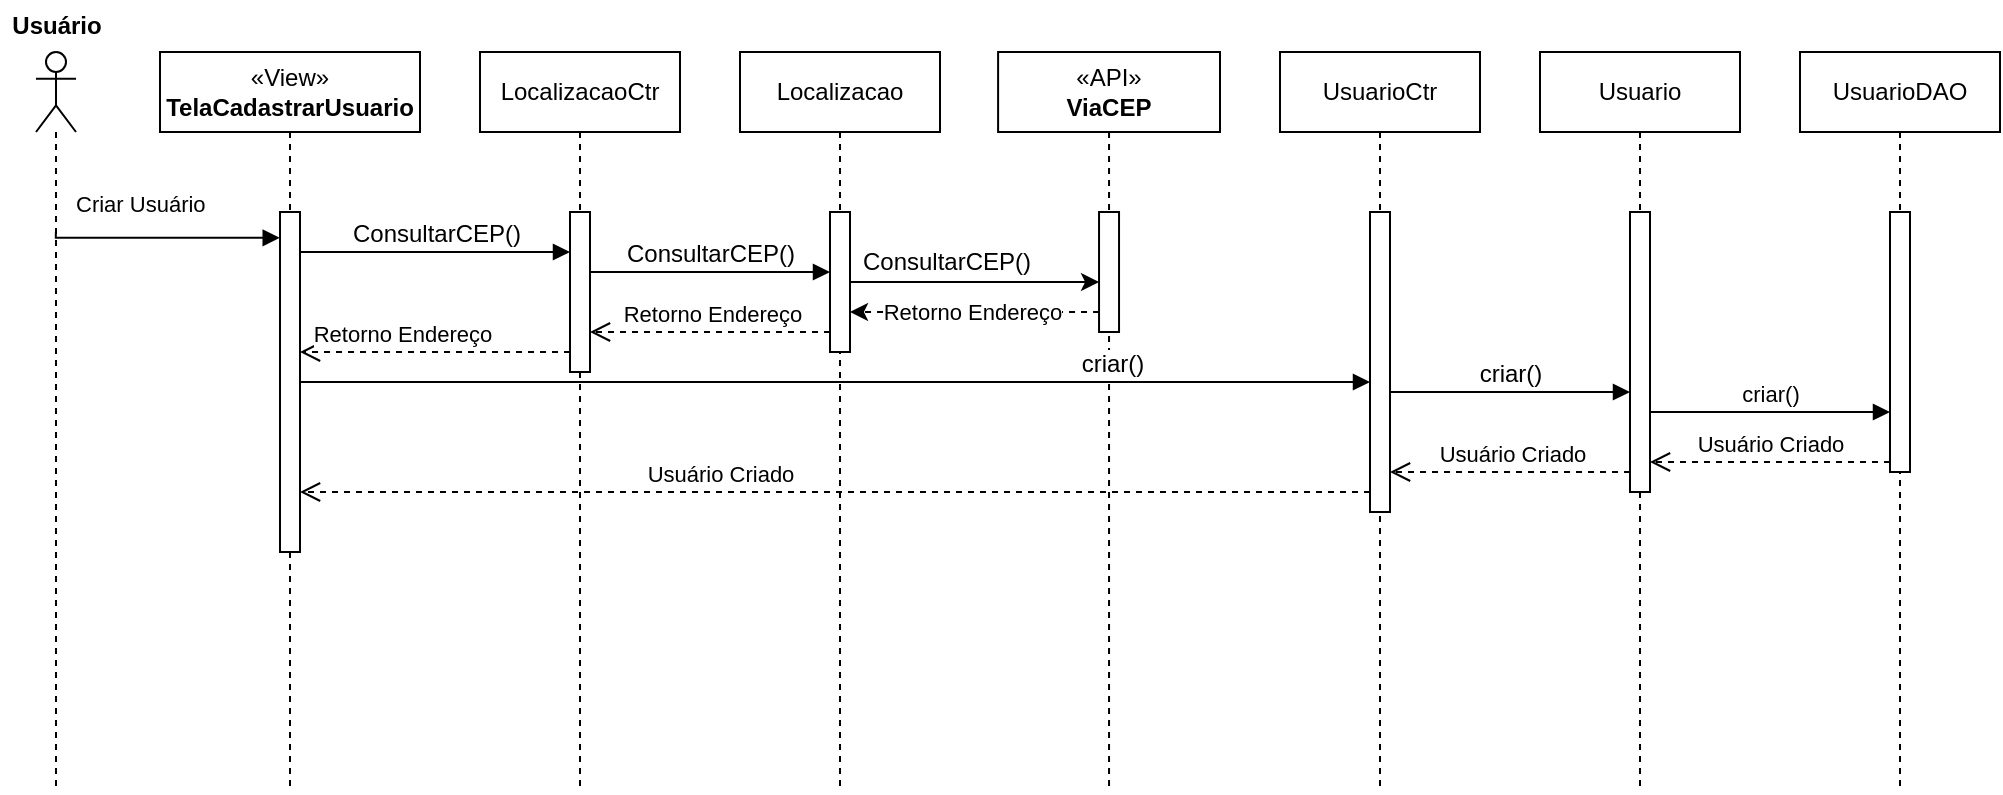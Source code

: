 <mxfile version="24.8.6">
  <diagram name="Página-1" id="wqUuUNvkkcuJHxzJ-vZy">
    <mxGraphModel dx="2704" dy="522" grid="1" gridSize="10" guides="1" tooltips="1" connect="1" arrows="1" fold="1" page="1" pageScale="1" pageWidth="827" pageHeight="1169" math="0" shadow="0">
      <root>
        <mxCell id="0" />
        <mxCell id="1" parent="0" />
        <mxCell id="6LJwA5GQckkRtoz5Uk3Q-1" value="" style="shape=umlLifeline;perimeter=lifelinePerimeter;whiteSpace=wrap;html=1;container=1;dropTarget=0;collapsible=0;recursiveResize=0;outlineConnect=0;portConstraint=eastwest;newEdgeStyle={&quot;curved&quot;:0,&quot;rounded&quot;:0};participant=umlActor;" parent="1" vertex="1">
          <mxGeometry x="-1632" y="80" width="20" height="370" as="geometry" />
        </mxCell>
        <mxCell id="6LJwA5GQckkRtoz5Uk3Q-2" value="«API»&lt;br&gt;&lt;b&gt;ViaCEP&lt;/b&gt;" style="shape=umlLifeline;perimeter=lifelinePerimeter;whiteSpace=wrap;html=1;container=1;dropTarget=0;collapsible=0;recursiveResize=0;outlineConnect=0;portConstraint=eastwest;newEdgeStyle={&quot;curved&quot;:0,&quot;rounded&quot;:0};" parent="1" vertex="1">
          <mxGeometry x="-1150.95" y="80" width="110.95" height="370" as="geometry" />
        </mxCell>
        <mxCell id="6LJwA5GQckkRtoz5Uk3Q-3" value="" style="html=1;points=[[0,0,0,0,5],[0,1,0,0,-5],[1,0,0,0,5],[1,1,0,0,-5]];perimeter=orthogonalPerimeter;outlineConnect=0;targetShapes=umlLifeline;portConstraint=eastwest;newEdgeStyle={&quot;curved&quot;:0,&quot;rounded&quot;:0};" parent="6LJwA5GQckkRtoz5Uk3Q-2" vertex="1">
          <mxGeometry x="50.47" y="80" width="10" height="60" as="geometry" />
        </mxCell>
        <mxCell id="6LJwA5GQckkRtoz5Uk3Q-4" value="&lt;span style=&quot;font-family: Helvetica; font-size: 12px; font-style: normal; font-variant-ligatures: normal; font-variant-caps: normal; font-weight: 400; letter-spacing: normal; orphans: 2; text-align: center; text-indent: 0px; text-transform: none; widows: 2; word-spacing: 0px; -webkit-text-stroke-width: 0px; white-space: nowrap; text-decoration-thickness: initial; text-decoration-style: initial; text-decoration-color: initial; float: none; display: inline !important;&quot;&gt;Usuario&lt;/span&gt;" style="shape=umlLifeline;perimeter=lifelinePerimeter;whiteSpace=wrap;html=1;container=1;dropTarget=0;collapsible=0;recursiveResize=0;outlineConnect=0;portConstraint=eastwest;newEdgeStyle={&quot;curved&quot;:0,&quot;rounded&quot;:0};" parent="1" vertex="1">
          <mxGeometry x="-880" y="80" width="100" height="370" as="geometry" />
        </mxCell>
        <mxCell id="6LJwA5GQckkRtoz5Uk3Q-5" value="" style="html=1;points=[[0,0,0,0,5],[0,1,0,0,-5],[1,0,0,0,5],[1,1,0,0,-5]];perimeter=orthogonalPerimeter;outlineConnect=0;targetShapes=umlLifeline;portConstraint=eastwest;newEdgeStyle={&quot;curved&quot;:0,&quot;rounded&quot;:0};" parent="6LJwA5GQckkRtoz5Uk3Q-4" vertex="1">
          <mxGeometry x="45" y="80" width="10" height="140" as="geometry" />
        </mxCell>
        <mxCell id="6LJwA5GQckkRtoz5Uk3Q-7" value="UsuarioDAO" style="shape=umlLifeline;perimeter=lifelinePerimeter;whiteSpace=wrap;html=1;container=1;dropTarget=0;collapsible=0;recursiveResize=0;outlineConnect=0;portConstraint=eastwest;newEdgeStyle={&quot;curved&quot;:0,&quot;rounded&quot;:0};" parent="1" vertex="1">
          <mxGeometry x="-750" y="80" width="100" height="370" as="geometry" />
        </mxCell>
        <mxCell id="6LJwA5GQckkRtoz5Uk3Q-8" value="" style="html=1;points=[[0,0,0,0,5],[0,1,0,0,-5],[1,0,0,0,5],[1,1,0,0,-5]];perimeter=orthogonalPerimeter;outlineConnect=0;targetShapes=umlLifeline;portConstraint=eastwest;newEdgeStyle={&quot;curved&quot;:0,&quot;rounded&quot;:0};" parent="6LJwA5GQckkRtoz5Uk3Q-7" vertex="1">
          <mxGeometry x="45" y="80" width="10" height="130" as="geometry" />
        </mxCell>
        <mxCell id="6LJwA5GQckkRtoz5Uk3Q-10" value="&lt;span style=&quot;text-wrap: nowrap;&quot;&gt;UsuarioCtr&lt;/span&gt;" style="shape=umlLifeline;perimeter=lifelinePerimeter;whiteSpace=wrap;html=1;container=1;dropTarget=0;collapsible=0;recursiveResize=0;outlineConnect=0;portConstraint=eastwest;newEdgeStyle={&quot;curved&quot;:0,&quot;rounded&quot;:0};" parent="1" vertex="1">
          <mxGeometry x="-1010" y="80" width="100" height="370" as="geometry" />
        </mxCell>
        <mxCell id="6LJwA5GQckkRtoz5Uk3Q-11" value="" style="html=1;points=[[0,0,0,0,5],[0,1,0,0,-5],[1,0,0,0,5],[1,1,0,0,-5]];perimeter=orthogonalPerimeter;outlineConnect=0;targetShapes=umlLifeline;portConstraint=eastwest;newEdgeStyle={&quot;curved&quot;:0,&quot;rounded&quot;:0};" parent="6LJwA5GQckkRtoz5Uk3Q-10" vertex="1">
          <mxGeometry x="45" y="80" width="10" height="150" as="geometry" />
        </mxCell>
        <mxCell id="6LJwA5GQckkRtoz5Uk3Q-13" value="Criar Usuário" style="endArrow=block;endFill=1;html=1;edgeStyle=orthogonalEdgeStyle;align=left;verticalAlign=top;rounded=0;entryX=-0.014;entryY=0.076;entryDx=0;entryDy=0;entryPerimeter=0;" parent="1" target="k1tKJQwJOCURgJKSLY6P-2" edge="1">
          <mxGeometry x="-0.808" y="30" relative="1" as="geometry">
            <mxPoint x="-1622.071" y="170" as="sourcePoint" />
            <mxPoint x="-1517" y="170" as="targetPoint" />
            <mxPoint as="offset" />
            <Array as="points">
              <mxPoint x="-1622" y="173" />
            </Array>
          </mxGeometry>
        </mxCell>
        <mxCell id="6LJwA5GQckkRtoz5Uk3Q-18" value="Usuário" style="text;align=center;fontStyle=1;verticalAlign=middle;spacingLeft=3;spacingRight=3;strokeColor=none;rotatable=0;points=[[0,0.5],[1,0.5]];portConstraint=eastwest;html=1;" parent="1" vertex="1">
          <mxGeometry x="-1650" y="54" width="56" height="26" as="geometry" />
        </mxCell>
        <mxCell id="6LJwA5GQckkRtoz5Uk3Q-19" value="&lt;span style=&quot;font-size: 12px; text-align: left;&quot;&gt;criar()&lt;/span&gt;" style="html=1;verticalAlign=bottom;endArrow=block;curved=0;rounded=0;exitX=1;exitY=0;exitDx=0;exitDy=5;exitPerimeter=0;entryX=0;entryY=0;entryDx=0;entryDy=5;entryPerimeter=0;" parent="1" edge="1">
          <mxGeometry relative="1" as="geometry">
            <mxPoint x="-955" y="250" as="sourcePoint" />
            <mxPoint as="offset" />
            <mxPoint x="-835" y="250" as="targetPoint" />
          </mxGeometry>
        </mxCell>
        <mxCell id="6LJwA5GQckkRtoz5Uk3Q-20" value="criar()" style="html=1;verticalAlign=bottom;endArrow=block;curved=0;rounded=0;entryX=0;entryY=0;entryDx=0;entryDy=5;" parent="1" edge="1">
          <mxGeometry relative="1" as="geometry">
            <mxPoint x="-825" y="260" as="sourcePoint" />
            <mxPoint x="-705" y="260" as="targetPoint" />
          </mxGeometry>
        </mxCell>
        <mxCell id="6LJwA5GQckkRtoz5Uk3Q-21" value="Usuário&amp;nbsp;Criado" style="html=1;verticalAlign=bottom;endArrow=open;dashed=1;endSize=8;curved=0;rounded=0;exitX=0;exitY=1;exitDx=0;exitDy=-5;" parent="1" source="6LJwA5GQckkRtoz5Uk3Q-8" target="6LJwA5GQckkRtoz5Uk3Q-5" edge="1">
          <mxGeometry relative="1" as="geometry">
            <mxPoint x="-810" y="295" as="targetPoint" />
          </mxGeometry>
        </mxCell>
        <mxCell id="6LJwA5GQckkRtoz5Uk3Q-24" value="Usuário&amp;nbsp;Criado" style="html=1;verticalAlign=bottom;endArrow=open;dashed=1;endSize=8;curved=0;rounded=0;exitX=0;exitY=1;exitDx=0;exitDy=-5;" parent="1" edge="1">
          <mxGeometry x="-0.005" relative="1" as="geometry">
            <mxPoint x="-955" y="290" as="targetPoint" />
            <mxPoint as="offset" />
            <mxPoint x="-835" y="290.0" as="sourcePoint" />
            <Array as="points">
              <mxPoint x="-895" y="290" />
            </Array>
          </mxGeometry>
        </mxCell>
        <mxCell id="6LJwA5GQckkRtoz5Uk3Q-25" value="Usuário&amp;nbsp;Criado" style="html=1;verticalAlign=bottom;endArrow=open;dashed=1;endSize=8;curved=0;rounded=0;" parent="1" source="6LJwA5GQckkRtoz5Uk3Q-11" edge="1">
          <mxGeometry x="0.215" relative="1" as="geometry">
            <mxPoint x="-1500" y="300" as="targetPoint" />
            <mxPoint x="-970" y="300" as="sourcePoint" />
            <mxPoint as="offset" />
          </mxGeometry>
        </mxCell>
        <mxCell id="6LJwA5GQckkRtoz5Uk3Q-28" value="&lt;span style=&quot;font-size: 12px; text-align: left;&quot;&gt;criar()&lt;/span&gt;" style="html=1;verticalAlign=bottom;endArrow=block;curved=0;rounded=0;" parent="1" source="k1tKJQwJOCURgJKSLY6P-2" target="6LJwA5GQckkRtoz5Uk3Q-11" edge="1">
          <mxGeometry x="0.515" relative="1" as="geometry">
            <mxPoint x="-1220" y="240" as="sourcePoint" />
            <mxPoint as="offset" />
            <mxPoint x="-970" y="240" as="targetPoint" />
          </mxGeometry>
        </mxCell>
        <mxCell id="k1tKJQwJOCURgJKSLY6P-1" value="«View»&lt;br&gt;&lt;b&gt;TelaCadastrarUsuario&lt;/b&gt;" style="shape=umlLifeline;perimeter=lifelinePerimeter;whiteSpace=wrap;html=1;container=1;dropTarget=0;collapsible=0;recursiveResize=0;outlineConnect=0;portConstraint=eastwest;newEdgeStyle={&quot;curved&quot;:0,&quot;rounded&quot;:0};" parent="1" vertex="1">
          <mxGeometry x="-1570" y="80" width="130" height="370" as="geometry" />
        </mxCell>
        <mxCell id="k1tKJQwJOCURgJKSLY6P-2" value="" style="html=1;points=[[0,0,0,0,5],[0,1,0,0,-5],[1,0,0,0,5],[1,1,0,0,-5]];perimeter=orthogonalPerimeter;outlineConnect=0;targetShapes=umlLifeline;portConstraint=eastwest;newEdgeStyle={&quot;curved&quot;:0,&quot;rounded&quot;:0};" parent="k1tKJQwJOCURgJKSLY6P-1" vertex="1">
          <mxGeometry x="60" y="80" width="10" height="170" as="geometry" />
        </mxCell>
        <mxCell id="k1tKJQwJOCURgJKSLY6P-3" style="edgeStyle=orthogonalEdgeStyle;rounded=0;orthogonalLoop=1;jettySize=auto;html=1;curved=0;" parent="1" source="k1tKJQwJOCURgJKSLY6P-9" target="6LJwA5GQckkRtoz5Uk3Q-3" edge="1">
          <mxGeometry relative="1" as="geometry">
            <mxPoint x="-1220" y="190" as="sourcePoint" />
            <mxPoint x="-1060" y="190" as="targetPoint" />
            <Array as="points">
              <mxPoint x="-1190" y="195" />
              <mxPoint x="-1190" y="195" />
            </Array>
          </mxGeometry>
        </mxCell>
        <mxCell id="k1tKJQwJOCURgJKSLY6P-4" value="&lt;span style=&quot;font-size: 12px; text-align: left;&quot;&gt;ConsultarCEP()&lt;/span&gt;" style="edgeLabel;html=1;align=center;verticalAlign=middle;resizable=0;points=[];" parent="k1tKJQwJOCURgJKSLY6P-3" vertex="1" connectable="0">
          <mxGeometry x="-0.256" y="1" relative="1" as="geometry">
            <mxPoint x="1" y="-9" as="offset" />
          </mxGeometry>
        </mxCell>
        <mxCell id="k1tKJQwJOCURgJKSLY6P-6" style="edgeStyle=orthogonalEdgeStyle;rounded=0;orthogonalLoop=1;jettySize=auto;html=1;curved=0;dashed=1;" parent="1" source="6LJwA5GQckkRtoz5Uk3Q-3" target="k1tKJQwJOCURgJKSLY6P-9" edge="1">
          <mxGeometry relative="1" as="geometry">
            <mxPoint x="-1060" y="220" as="sourcePoint" />
            <mxPoint x="-1220" y="220" as="targetPoint" />
            <Array as="points">
              <mxPoint x="-1210" y="210" />
              <mxPoint x="-1210" y="210" />
            </Array>
          </mxGeometry>
        </mxCell>
        <mxCell id="k1tKJQwJOCURgJKSLY6P-7" value="Retorno Endereço" style="edgeLabel;html=1;align=center;verticalAlign=middle;resizable=0;points=[];" parent="k1tKJQwJOCURgJKSLY6P-6" vertex="1" connectable="0">
          <mxGeometry x="0.154" y="1" relative="1" as="geometry">
            <mxPoint x="8" y="-1" as="offset" />
          </mxGeometry>
        </mxCell>
        <mxCell id="k1tKJQwJOCURgJKSLY6P-8" value="&lt;span style=&quot;font-family: Helvetica; font-size: 12px; font-style: normal; font-variant-ligatures: normal; font-variant-caps: normal; font-weight: 400; letter-spacing: normal; orphans: 2; text-align: center; text-indent: 0px; text-transform: none; widows: 2; word-spacing: 0px; -webkit-text-stroke-width: 0px; white-space: nowrap; text-decoration-thickness: initial; text-decoration-style: initial; text-decoration-color: initial; float: none; display: inline !important;&quot;&gt;Localizacao&lt;/span&gt;" style="shape=umlLifeline;perimeter=lifelinePerimeter;whiteSpace=wrap;html=1;container=1;dropTarget=0;collapsible=0;recursiveResize=0;outlineConnect=0;portConstraint=eastwest;newEdgeStyle={&quot;curved&quot;:0,&quot;rounded&quot;:0};" parent="1" vertex="1">
          <mxGeometry x="-1280" y="80" width="100" height="370" as="geometry" />
        </mxCell>
        <mxCell id="k1tKJQwJOCURgJKSLY6P-9" value="" style="html=1;points=[[0,0,0,0,5],[0,1,0,0,-5],[1,0,0,0,5],[1,1,0,0,-5]];perimeter=orthogonalPerimeter;outlineConnect=0;targetShapes=umlLifeline;portConstraint=eastwest;newEdgeStyle={&quot;curved&quot;:0,&quot;rounded&quot;:0};" parent="k1tKJQwJOCURgJKSLY6P-8" vertex="1">
          <mxGeometry x="45" y="80" width="10" height="70" as="geometry" />
        </mxCell>
        <mxCell id="k1tKJQwJOCURgJKSLY6P-10" value="&lt;span style=&quot;text-wrap: nowrap;&quot;&gt;LocalizacaoCtr&lt;/span&gt;" style="shape=umlLifeline;perimeter=lifelinePerimeter;whiteSpace=wrap;html=1;container=1;dropTarget=0;collapsible=0;recursiveResize=0;outlineConnect=0;portConstraint=eastwest;newEdgeStyle={&quot;curved&quot;:0,&quot;rounded&quot;:0};" parent="1" vertex="1">
          <mxGeometry x="-1410" y="80" width="100" height="370" as="geometry" />
        </mxCell>
        <mxCell id="k1tKJQwJOCURgJKSLY6P-11" value="" style="html=1;points=[[0,0,0,0,5],[0,1,0,0,-5],[1,0,0,0,5],[1,1,0,0,-5]];perimeter=orthogonalPerimeter;outlineConnect=0;targetShapes=umlLifeline;portConstraint=eastwest;newEdgeStyle={&quot;curved&quot;:0,&quot;rounded&quot;:0};" parent="k1tKJQwJOCURgJKSLY6P-10" vertex="1">
          <mxGeometry x="45" y="80" width="10" height="80" as="geometry" />
        </mxCell>
        <mxCell id="k1tKJQwJOCURgJKSLY6P-12" value="&lt;span style=&quot;font-size: 12px; text-align: left;&quot;&gt;ConsultarCEP()&lt;/span&gt;" style="html=1;verticalAlign=bottom;endArrow=block;curved=0;rounded=0;exitX=1;exitY=0;exitDx=0;exitDy=5;exitPerimeter=0;" parent="1" edge="1">
          <mxGeometry relative="1" as="geometry">
            <mxPoint x="-1355" y="190" as="sourcePoint" />
            <mxPoint as="offset" />
            <mxPoint x="-1235" y="190" as="targetPoint" />
          </mxGeometry>
        </mxCell>
        <mxCell id="k1tKJQwJOCURgJKSLY6P-13" value="Retorno Endereço" style="html=1;verticalAlign=bottom;endArrow=open;dashed=1;endSize=8;curved=0;rounded=0;" parent="1" source="k1tKJQwJOCURgJKSLY6P-9" target="k1tKJQwJOCURgJKSLY6P-11" edge="1">
          <mxGeometry x="-0.005" relative="1" as="geometry">
            <mxPoint x="-1350" y="220" as="targetPoint" />
            <mxPoint as="offset" />
            <mxPoint x="-1230" y="220" as="sourcePoint" />
            <Array as="points">
              <mxPoint x="-1285" y="220" />
            </Array>
          </mxGeometry>
        </mxCell>
        <mxCell id="k1tKJQwJOCURgJKSLY6P-14" value="&lt;span style=&quot;font-size: 12px; text-align: left;&quot;&gt;ConsultarCEP()&lt;/span&gt;" style="html=1;verticalAlign=bottom;endArrow=block;curved=0;rounded=0;exitX=1;exitY=0;exitDx=0;exitDy=5;exitPerimeter=0;" parent="1" target="k1tKJQwJOCURgJKSLY6P-11" edge="1">
          <mxGeometry relative="1" as="geometry">
            <mxPoint x="-1500" y="180" as="sourcePoint" />
            <mxPoint as="offset" />
            <mxPoint x="-1380" y="180" as="targetPoint" />
          </mxGeometry>
        </mxCell>
        <mxCell id="k1tKJQwJOCURgJKSLY6P-16" value="Retorno Endereço" style="html=1;verticalAlign=bottom;endArrow=open;dashed=1;endSize=8;curved=0;rounded=0;" parent="1" source="k1tKJQwJOCURgJKSLY6P-11" target="k1tKJQwJOCURgJKSLY6P-2" edge="1">
          <mxGeometry x="0.25" relative="1" as="geometry">
            <mxPoint x="-1490" y="230" as="targetPoint" />
            <mxPoint as="offset" />
            <mxPoint x="-1370" y="230" as="sourcePoint" />
            <Array as="points">
              <mxPoint x="-1425" y="230" />
            </Array>
          </mxGeometry>
        </mxCell>
      </root>
    </mxGraphModel>
  </diagram>
</mxfile>
